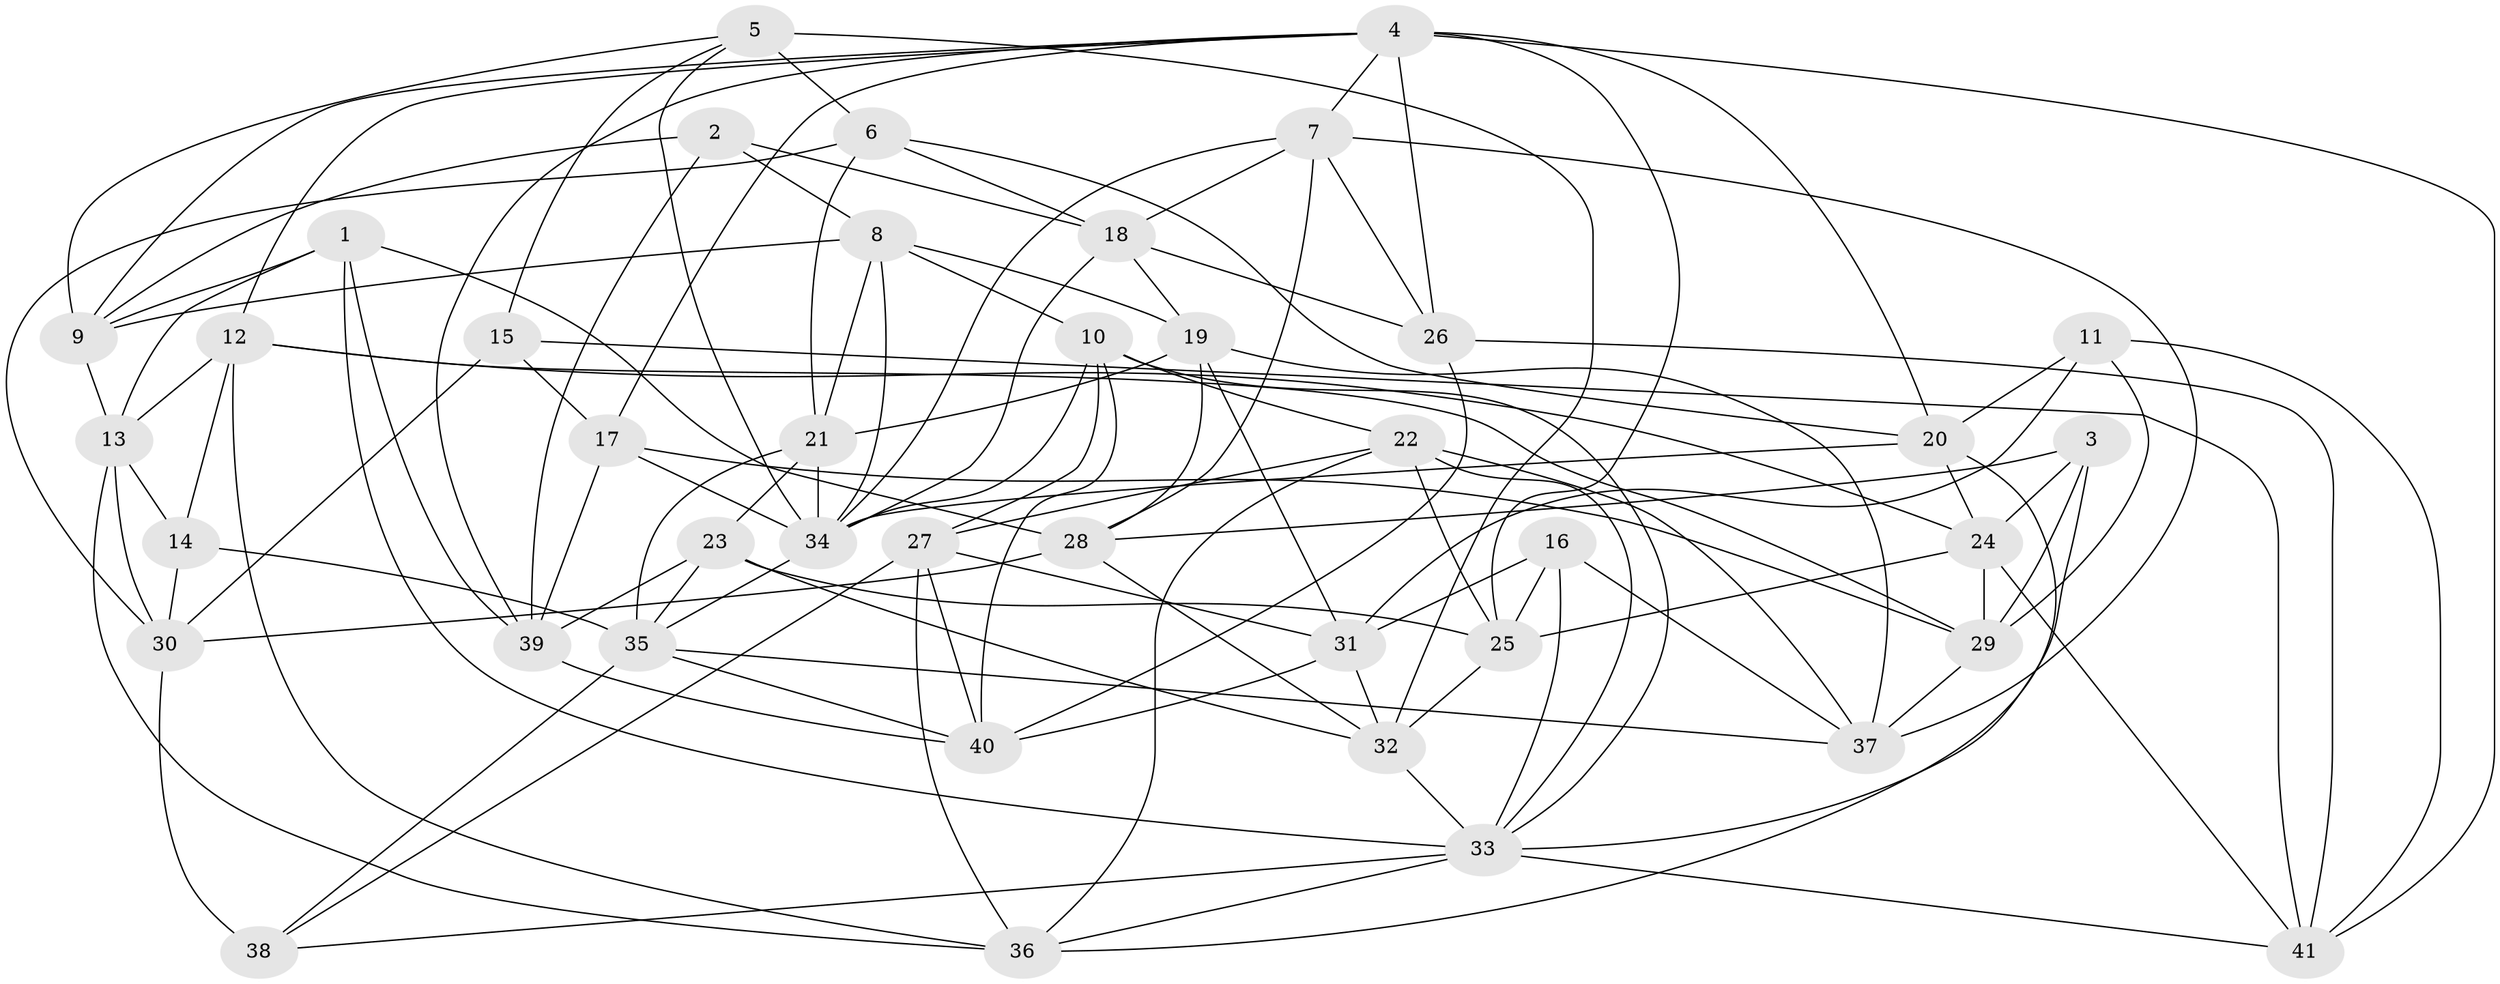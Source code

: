 // original degree distribution, {4: 1.0}
// Generated by graph-tools (version 1.1) at 2025/26/03/09/25 03:26:55]
// undirected, 41 vertices, 118 edges
graph export_dot {
graph [start="1"]
  node [color=gray90,style=filled];
  1;
  2;
  3;
  4;
  5;
  6;
  7;
  8;
  9;
  10;
  11;
  12;
  13;
  14;
  15;
  16;
  17;
  18;
  19;
  20;
  21;
  22;
  23;
  24;
  25;
  26;
  27;
  28;
  29;
  30;
  31;
  32;
  33;
  34;
  35;
  36;
  37;
  38;
  39;
  40;
  41;
  1 -- 9 [weight=1.0];
  1 -- 13 [weight=1.0];
  1 -- 28 [weight=1.0];
  1 -- 33 [weight=2.0];
  1 -- 39 [weight=1.0];
  2 -- 8 [weight=1.0];
  2 -- 9 [weight=1.0];
  2 -- 18 [weight=1.0];
  2 -- 39 [weight=1.0];
  3 -- 24 [weight=1.0];
  3 -- 28 [weight=1.0];
  3 -- 29 [weight=1.0];
  3 -- 33 [weight=1.0];
  4 -- 7 [weight=1.0];
  4 -- 9 [weight=1.0];
  4 -- 12 [weight=1.0];
  4 -- 17 [weight=1.0];
  4 -- 20 [weight=1.0];
  4 -- 25 [weight=1.0];
  4 -- 26 [weight=2.0];
  4 -- 39 [weight=1.0];
  4 -- 41 [weight=1.0];
  5 -- 6 [weight=2.0];
  5 -- 9 [weight=1.0];
  5 -- 15 [weight=1.0];
  5 -- 32 [weight=1.0];
  5 -- 34 [weight=1.0];
  6 -- 18 [weight=1.0];
  6 -- 20 [weight=1.0];
  6 -- 21 [weight=1.0];
  6 -- 30 [weight=1.0];
  7 -- 18 [weight=1.0];
  7 -- 26 [weight=1.0];
  7 -- 28 [weight=1.0];
  7 -- 34 [weight=1.0];
  7 -- 37 [weight=1.0];
  8 -- 9 [weight=1.0];
  8 -- 10 [weight=1.0];
  8 -- 19 [weight=1.0];
  8 -- 21 [weight=1.0];
  8 -- 34 [weight=1.0];
  9 -- 13 [weight=1.0];
  10 -- 22 [weight=1.0];
  10 -- 27 [weight=1.0];
  10 -- 33 [weight=1.0];
  10 -- 34 [weight=1.0];
  10 -- 40 [weight=1.0];
  11 -- 20 [weight=1.0];
  11 -- 29 [weight=1.0];
  11 -- 31 [weight=1.0];
  11 -- 41 [weight=1.0];
  12 -- 13 [weight=1.0];
  12 -- 14 [weight=1.0];
  12 -- 24 [weight=1.0];
  12 -- 29 [weight=1.0];
  12 -- 36 [weight=1.0];
  13 -- 14 [weight=1.0];
  13 -- 30 [weight=1.0];
  13 -- 36 [weight=1.0];
  14 -- 30 [weight=1.0];
  14 -- 35 [weight=1.0];
  15 -- 17 [weight=1.0];
  15 -- 30 [weight=1.0];
  15 -- 41 [weight=1.0];
  16 -- 25 [weight=1.0];
  16 -- 31 [weight=1.0];
  16 -- 33 [weight=1.0];
  16 -- 37 [weight=1.0];
  17 -- 29 [weight=1.0];
  17 -- 34 [weight=2.0];
  17 -- 39 [weight=1.0];
  18 -- 19 [weight=1.0];
  18 -- 26 [weight=1.0];
  18 -- 34 [weight=1.0];
  19 -- 21 [weight=1.0];
  19 -- 28 [weight=1.0];
  19 -- 31 [weight=1.0];
  19 -- 37 [weight=1.0];
  20 -- 24 [weight=1.0];
  20 -- 34 [weight=1.0];
  20 -- 36 [weight=1.0];
  21 -- 23 [weight=1.0];
  21 -- 34 [weight=1.0];
  21 -- 35 [weight=1.0];
  22 -- 25 [weight=1.0];
  22 -- 27 [weight=1.0];
  22 -- 33 [weight=1.0];
  22 -- 36 [weight=1.0];
  22 -- 37 [weight=1.0];
  23 -- 25 [weight=1.0];
  23 -- 32 [weight=1.0];
  23 -- 35 [weight=2.0];
  23 -- 39 [weight=1.0];
  24 -- 25 [weight=1.0];
  24 -- 29 [weight=1.0];
  24 -- 41 [weight=1.0];
  25 -- 32 [weight=1.0];
  26 -- 40 [weight=1.0];
  26 -- 41 [weight=1.0];
  27 -- 31 [weight=1.0];
  27 -- 36 [weight=1.0];
  27 -- 38 [weight=1.0];
  27 -- 40 [weight=1.0];
  28 -- 30 [weight=1.0];
  28 -- 32 [weight=1.0];
  29 -- 37 [weight=1.0];
  30 -- 38 [weight=1.0];
  31 -- 32 [weight=1.0];
  31 -- 40 [weight=1.0];
  32 -- 33 [weight=1.0];
  33 -- 36 [weight=1.0];
  33 -- 38 [weight=1.0];
  33 -- 41 [weight=1.0];
  34 -- 35 [weight=1.0];
  35 -- 37 [weight=1.0];
  35 -- 38 [weight=1.0];
  35 -- 40 [weight=1.0];
  39 -- 40 [weight=1.0];
}
